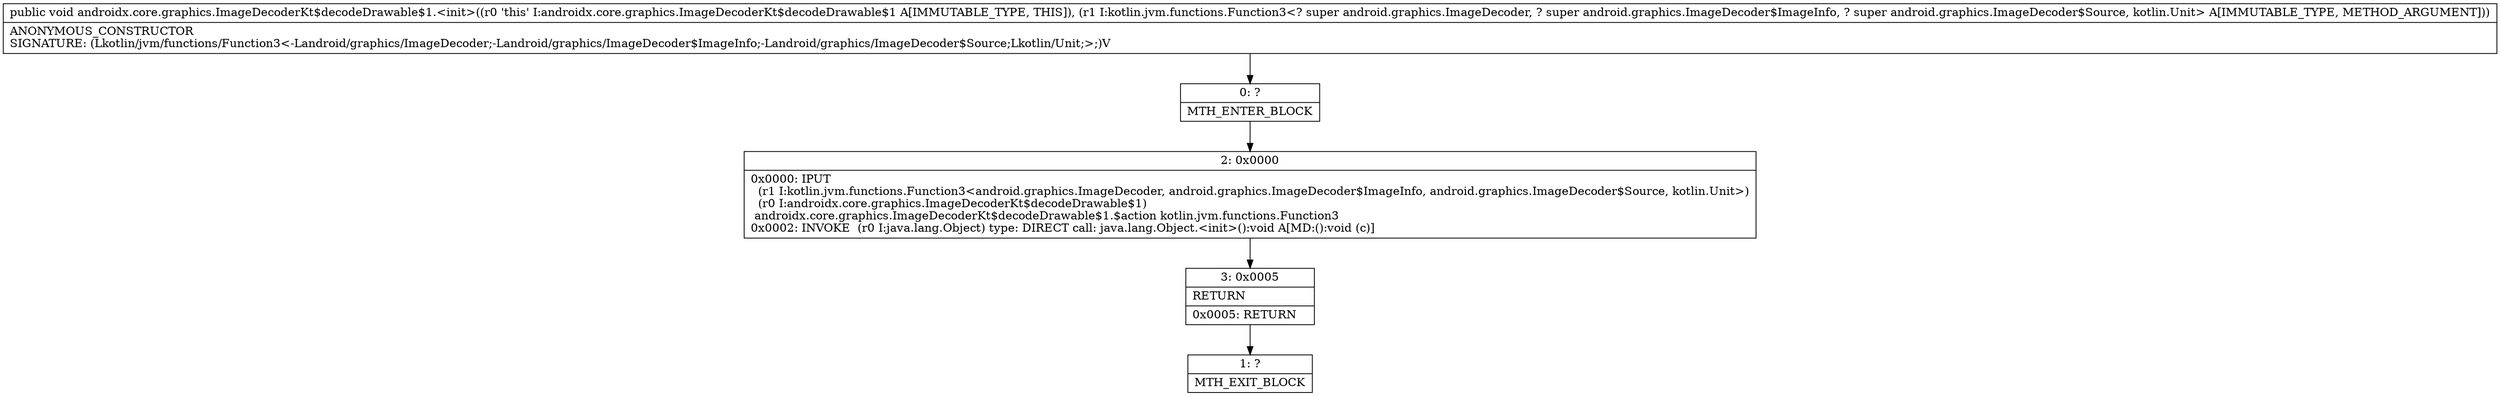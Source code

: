 digraph "CFG forandroidx.core.graphics.ImageDecoderKt$decodeDrawable$1.\<init\>(Lkotlin\/jvm\/functions\/Function3;)V" {
Node_0 [shape=record,label="{0\:\ ?|MTH_ENTER_BLOCK\l}"];
Node_2 [shape=record,label="{2\:\ 0x0000|0x0000: IPUT  \l  (r1 I:kotlin.jvm.functions.Function3\<android.graphics.ImageDecoder, android.graphics.ImageDecoder$ImageInfo, android.graphics.ImageDecoder$Source, kotlin.Unit\>)\l  (r0 I:androidx.core.graphics.ImageDecoderKt$decodeDrawable$1)\l androidx.core.graphics.ImageDecoderKt$decodeDrawable$1.$action kotlin.jvm.functions.Function3 \l0x0002: INVOKE  (r0 I:java.lang.Object) type: DIRECT call: java.lang.Object.\<init\>():void A[MD:():void (c)]\l}"];
Node_3 [shape=record,label="{3\:\ 0x0005|RETURN\l|0x0005: RETURN   \l}"];
Node_1 [shape=record,label="{1\:\ ?|MTH_EXIT_BLOCK\l}"];
MethodNode[shape=record,label="{public void androidx.core.graphics.ImageDecoderKt$decodeDrawable$1.\<init\>((r0 'this' I:androidx.core.graphics.ImageDecoderKt$decodeDrawable$1 A[IMMUTABLE_TYPE, THIS]), (r1 I:kotlin.jvm.functions.Function3\<? super android.graphics.ImageDecoder, ? super android.graphics.ImageDecoder$ImageInfo, ? super android.graphics.ImageDecoder$Source, kotlin.Unit\> A[IMMUTABLE_TYPE, METHOD_ARGUMENT]))  | ANONYMOUS_CONSTRUCTOR\lSIGNATURE: (Lkotlin\/jvm\/functions\/Function3\<\-Landroid\/graphics\/ImageDecoder;\-Landroid\/graphics\/ImageDecoder$ImageInfo;\-Landroid\/graphics\/ImageDecoder$Source;Lkotlin\/Unit;\>;)V\l}"];
MethodNode -> Node_0;Node_0 -> Node_2;
Node_2 -> Node_3;
Node_3 -> Node_1;
}

